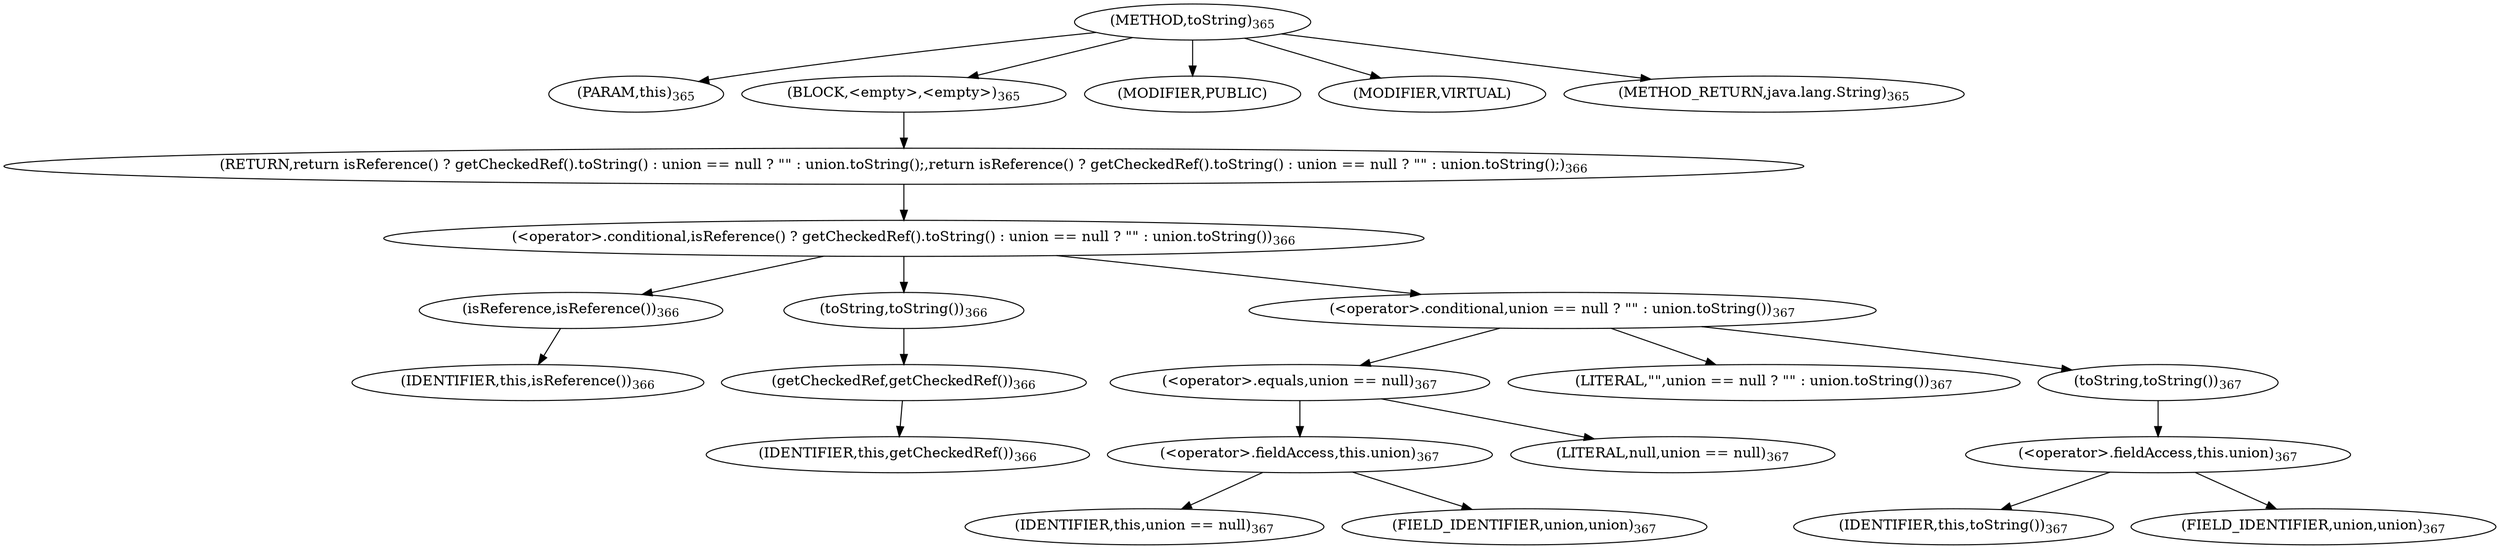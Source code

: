 digraph "toString" {  
"642" [label = <(METHOD,toString)<SUB>365</SUB>> ]
"87" [label = <(PARAM,this)<SUB>365</SUB>> ]
"643" [label = <(BLOCK,&lt;empty&gt;,&lt;empty&gt;)<SUB>365</SUB>> ]
"644" [label = <(RETURN,return isReference() ? getCheckedRef().toString() : union == null ? &quot;&quot; : union.toString();,return isReference() ? getCheckedRef().toString() : union == null ? &quot;&quot; : union.toString();)<SUB>366</SUB>> ]
"645" [label = <(&lt;operator&gt;.conditional,isReference() ? getCheckedRef().toString() : union == null ? &quot;&quot; : union.toString())<SUB>366</SUB>> ]
"646" [label = <(isReference,isReference())<SUB>366</SUB>> ]
"86" [label = <(IDENTIFIER,this,isReference())<SUB>366</SUB>> ]
"647" [label = <(toString,toString())<SUB>366</SUB>> ]
"648" [label = <(getCheckedRef,getCheckedRef())<SUB>366</SUB>> ]
"88" [label = <(IDENTIFIER,this,getCheckedRef())<SUB>366</SUB>> ]
"649" [label = <(&lt;operator&gt;.conditional,union == null ? &quot;&quot; : union.toString())<SUB>367</SUB>> ]
"650" [label = <(&lt;operator&gt;.equals,union == null)<SUB>367</SUB>> ]
"651" [label = <(&lt;operator&gt;.fieldAccess,this.union)<SUB>367</SUB>> ]
"652" [label = <(IDENTIFIER,this,union == null)<SUB>367</SUB>> ]
"653" [label = <(FIELD_IDENTIFIER,union,union)<SUB>367</SUB>> ]
"654" [label = <(LITERAL,null,union == null)<SUB>367</SUB>> ]
"655" [label = <(LITERAL,&quot;&quot;,union == null ? &quot;&quot; : union.toString())<SUB>367</SUB>> ]
"656" [label = <(toString,toString())<SUB>367</SUB>> ]
"657" [label = <(&lt;operator&gt;.fieldAccess,this.union)<SUB>367</SUB>> ]
"658" [label = <(IDENTIFIER,this,toString())<SUB>367</SUB>> ]
"659" [label = <(FIELD_IDENTIFIER,union,union)<SUB>367</SUB>> ]
"660" [label = <(MODIFIER,PUBLIC)> ]
"661" [label = <(MODIFIER,VIRTUAL)> ]
"662" [label = <(METHOD_RETURN,java.lang.String)<SUB>365</SUB>> ]
  "642" -> "87" 
  "642" -> "643" 
  "642" -> "660" 
  "642" -> "661" 
  "642" -> "662" 
  "643" -> "644" 
  "644" -> "645" 
  "645" -> "646" 
  "645" -> "647" 
  "645" -> "649" 
  "646" -> "86" 
  "647" -> "648" 
  "648" -> "88" 
  "649" -> "650" 
  "649" -> "655" 
  "649" -> "656" 
  "650" -> "651" 
  "650" -> "654" 
  "651" -> "652" 
  "651" -> "653" 
  "656" -> "657" 
  "657" -> "658" 
  "657" -> "659" 
}
